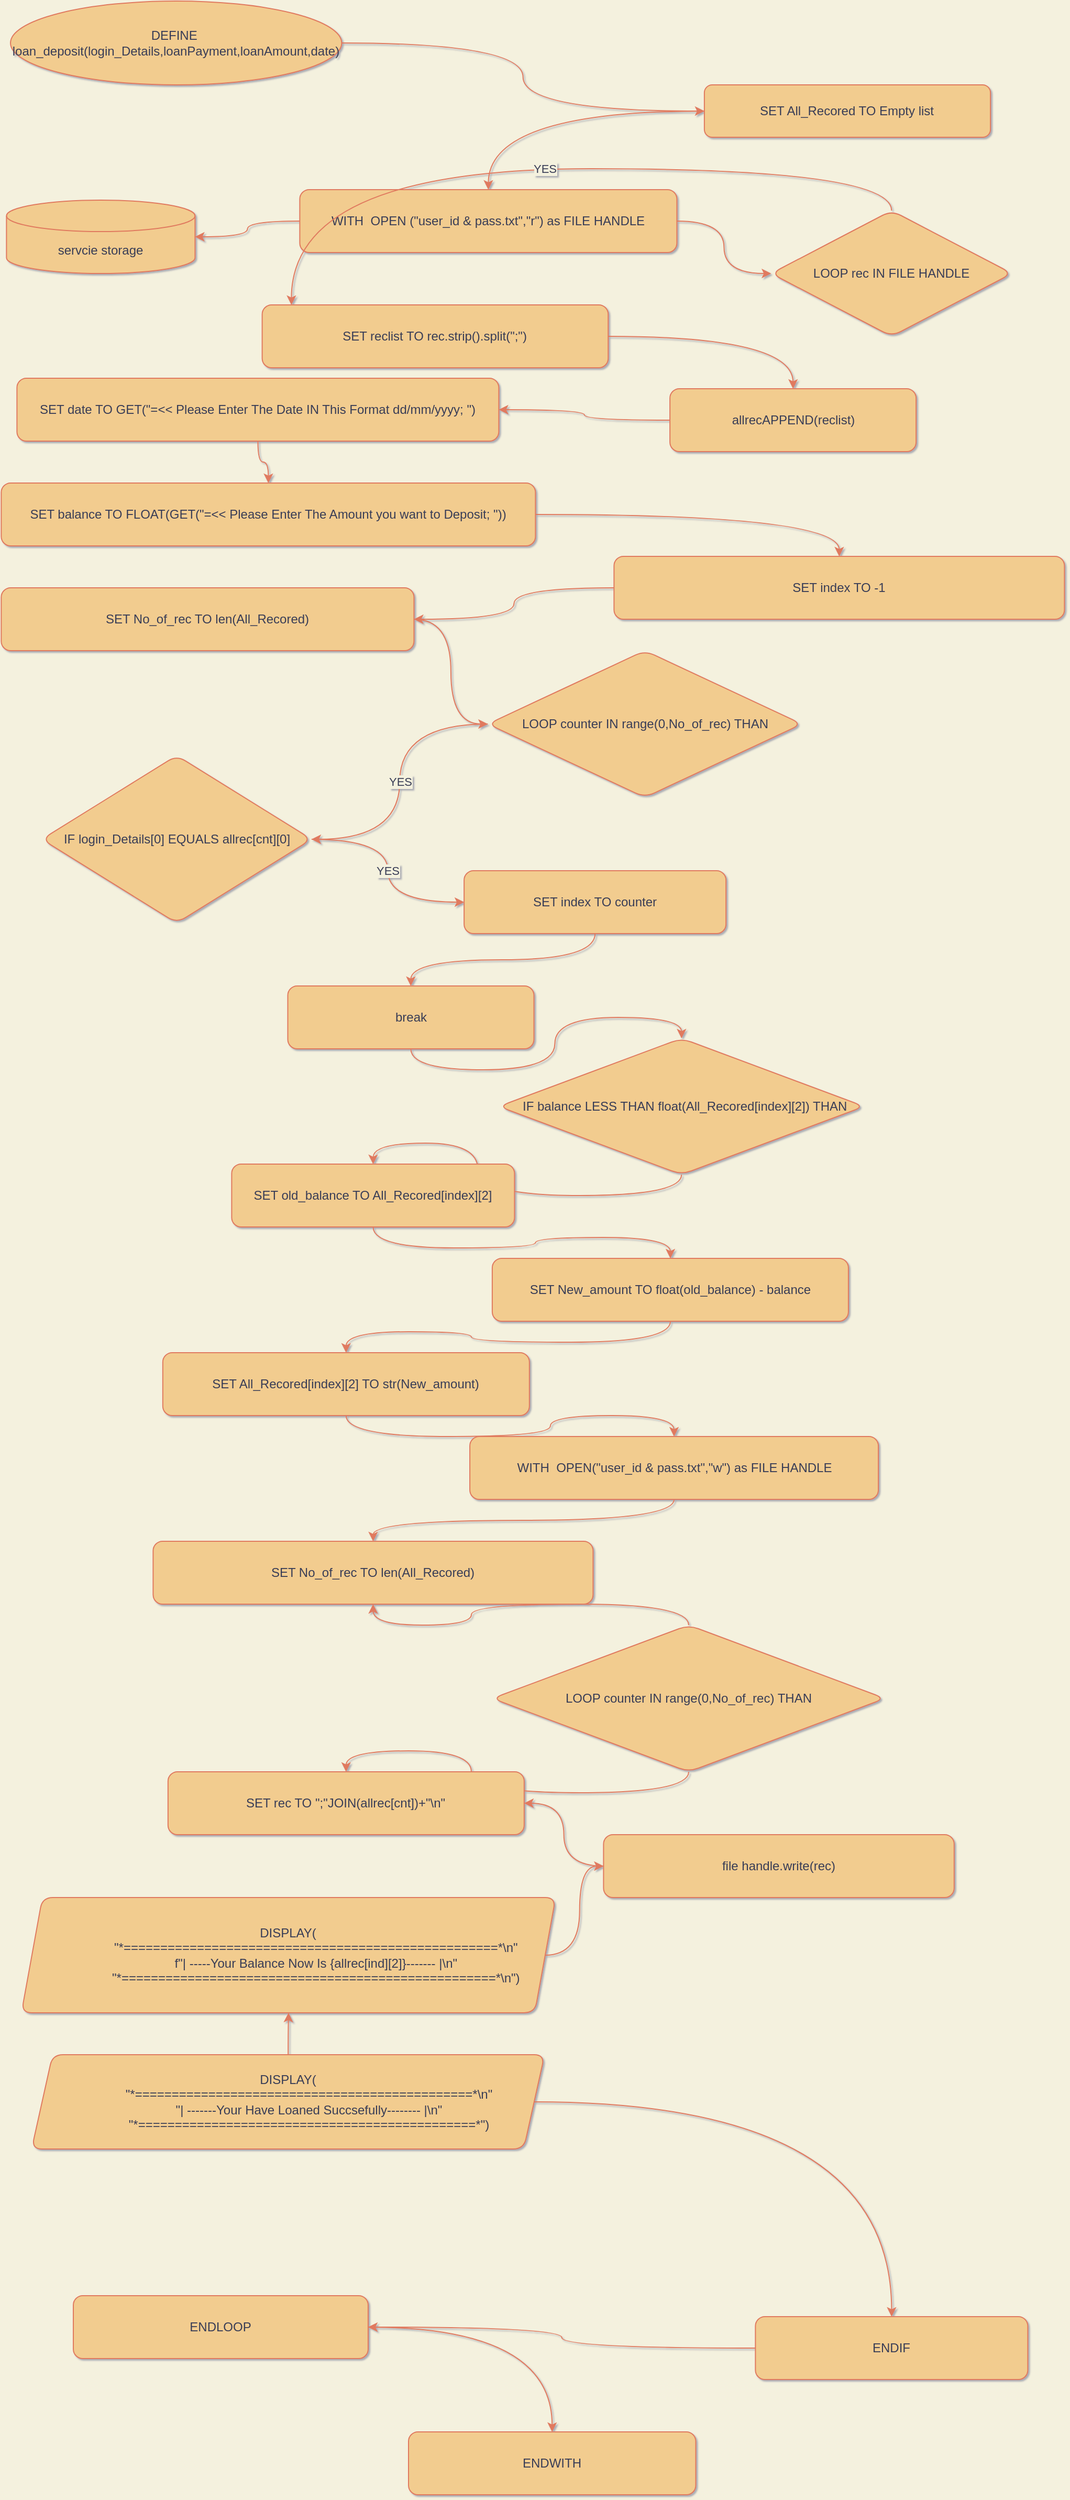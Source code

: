 <mxfile version="15.8.4" type="device"><diagram id="C5RBs43oDa-KdzZeNtuy" name="Page-1"><mxGraphModel dx="1730" dy="-31933" grid="1" gridSize="10" guides="1" tooltips="1" connect="1" arrows="1" fold="1" page="1" pageScale="1" pageWidth="1169" pageHeight="827" background="#F4F1DE" math="0" shadow="1"><root><mxCell id="WIyWlLk6GJQsqaUBKTNV-0"/><mxCell id="WIyWlLk6GJQsqaUBKTNV-1" parent="WIyWlLk6GJQsqaUBKTNV-0"/><mxCell id="s9OITv-JKOCEb_Wn_cZ1-0" style="edgeStyle=orthogonalEdgeStyle;orthogonalLoop=1;jettySize=auto;html=1;strokeColor=#E07A5F;fontColor=#393C56;curved=1;labelBackgroundColor=#F4F1DE;" edge="1" parent="WIyWlLk6GJQsqaUBKTNV-1" source="s9OITv-JKOCEb_Wn_cZ1-51" target="s9OITv-JKOCEb_Wn_cZ1-2"><mxGeometry relative="1" as="geometry"><mxPoint x="276.19" y="32370" as="sourcePoint"/></mxGeometry></mxCell><mxCell id="s9OITv-JKOCEb_Wn_cZ1-1" style="edgeStyle=orthogonalEdgeStyle;orthogonalLoop=1;jettySize=auto;html=1;strokeColor=#E07A5F;fontColor=#393C56;curved=1;labelBackgroundColor=#F4F1DE;" edge="1" parent="WIyWlLk6GJQsqaUBKTNV-1" source="s9OITv-JKOCEb_Wn_cZ1-2" target="s9OITv-JKOCEb_Wn_cZ1-5"><mxGeometry relative="1" as="geometry"/></mxCell><mxCell id="s9OITv-JKOCEb_Wn_cZ1-2" value="SET All_Recored TO Empty list" style="whiteSpace=wrap;html=1;fillColor=#F2CC8F;strokeColor=#E07A5F;fontColor=#393C56;rounded=1;" vertex="1" parent="WIyWlLk6GJQsqaUBKTNV-1"><mxGeometry x="742.44" y="33190" width="273.12" height="50" as="geometry"/></mxCell><mxCell id="s9OITv-JKOCEb_Wn_cZ1-3" style="edgeStyle=orthogonalEdgeStyle;orthogonalLoop=1;jettySize=auto;html=1;strokeColor=#E07A5F;fontColor=#393C56;curved=1;labelBackgroundColor=#F4F1DE;" edge="1" parent="WIyWlLk6GJQsqaUBKTNV-1" source="s9OITv-JKOCEb_Wn_cZ1-5" target="s9OITv-JKOCEb_Wn_cZ1-12"><mxGeometry relative="1" as="geometry"/></mxCell><mxCell id="s9OITv-JKOCEb_Wn_cZ1-4" style="edgeStyle=orthogonalEdgeStyle;orthogonalLoop=1;jettySize=auto;html=1;strokeColor=#E07A5F;fontColor=#393C56;curved=1;labelBackgroundColor=#F4F1DE;" edge="1" parent="WIyWlLk6GJQsqaUBKTNV-1" source="s9OITv-JKOCEb_Wn_cZ1-5" target="s9OITv-JKOCEb_Wn_cZ1-7"><mxGeometry relative="1" as="geometry"/></mxCell><mxCell id="s9OITv-JKOCEb_Wn_cZ1-5" value="WITH&amp;nbsp; OPEN (&quot;user_id &amp;amp; pass.txt&quot;,&quot;r&quot;) as FILE HANDLE" style="whiteSpace=wrap;html=1;fillColor=#F2CC8F;strokeColor=#E07A5F;fontColor=#393C56;rounded=1;" vertex="1" parent="WIyWlLk6GJQsqaUBKTNV-1"><mxGeometry x="356.19" y="33290" width="360" height="60" as="geometry"/></mxCell><mxCell id="s9OITv-JKOCEb_Wn_cZ1-6" value="YES" style="edgeStyle=orthogonalEdgeStyle;orthogonalLoop=1;jettySize=auto;html=1;strokeColor=#E07A5F;fontColor=#393C56;curved=1;labelBackgroundColor=#F4F1DE;" edge="1" parent="WIyWlLk6GJQsqaUBKTNV-1" source="s9OITv-JKOCEb_Wn_cZ1-7" target="s9OITv-JKOCEb_Wn_cZ1-9"><mxGeometry relative="1" as="geometry"><Array as="points"><mxPoint x="348.19" y="33270"/></Array></mxGeometry></mxCell><mxCell id="s9OITv-JKOCEb_Wn_cZ1-7" value="LOOP rec IN FILE HANDLE" style="rhombus;whiteSpace=wrap;html=1;fillColor=#F2CC8F;strokeColor=#E07A5F;fontColor=#393C56;rounded=1;" vertex="1" parent="WIyWlLk6GJQsqaUBKTNV-1"><mxGeometry x="806.19" y="33310" width="230" height="120" as="geometry"/></mxCell><mxCell id="s9OITv-JKOCEb_Wn_cZ1-8" style="edgeStyle=orthogonalEdgeStyle;orthogonalLoop=1;jettySize=auto;html=1;strokeColor=#E07A5F;fontColor=#393C56;curved=1;labelBackgroundColor=#F4F1DE;" edge="1" parent="WIyWlLk6GJQsqaUBKTNV-1" source="s9OITv-JKOCEb_Wn_cZ1-9" target="s9OITv-JKOCEb_Wn_cZ1-11"><mxGeometry relative="1" as="geometry"/></mxCell><mxCell id="s9OITv-JKOCEb_Wn_cZ1-9" value="SET reclist TO rec.strip().split(&quot;;&quot;)" style="whiteSpace=wrap;html=1;fillColor=#F2CC8F;strokeColor=#E07A5F;fontColor=#393C56;rounded=1;" vertex="1" parent="WIyWlLk6GJQsqaUBKTNV-1"><mxGeometry x="320.3" y="33400" width="330.32" height="60" as="geometry"/></mxCell><mxCell id="s9OITv-JKOCEb_Wn_cZ1-10" style="edgeStyle=orthogonalEdgeStyle;orthogonalLoop=1;jettySize=auto;html=1;strokeColor=#E07A5F;fontColor=#393C56;curved=1;labelBackgroundColor=#F4F1DE;" edge="1" parent="WIyWlLk6GJQsqaUBKTNV-1" source="s9OITv-JKOCEb_Wn_cZ1-11" target="s9OITv-JKOCEb_Wn_cZ1-62"><mxGeometry relative="1" as="geometry"/></mxCell><mxCell id="s9OITv-JKOCEb_Wn_cZ1-11" value="allrecAPPEND(reclist)" style="whiteSpace=wrap;html=1;fillColor=#F2CC8F;strokeColor=#E07A5F;fontColor=#393C56;rounded=1;" vertex="1" parent="WIyWlLk6GJQsqaUBKTNV-1"><mxGeometry x="709.56" y="33480" width="235" height="60" as="geometry"/></mxCell><mxCell id="s9OITv-JKOCEb_Wn_cZ1-12" value="servcie storage" style="shape=cylinder3;whiteSpace=wrap;html=1;boundedLbl=1;backgroundOutline=1;size=15;fillColor=#F2CC8F;strokeColor=#E07A5F;fontColor=#393C56;rounded=1;" vertex="1" parent="WIyWlLk6GJQsqaUBKTNV-1"><mxGeometry x="76.19" y="33300" width="180" height="70" as="geometry"/></mxCell><mxCell id="s9OITv-JKOCEb_Wn_cZ1-13" style="edgeStyle=orthogonalEdgeStyle;orthogonalLoop=1;jettySize=auto;html=1;strokeColor=#E07A5F;fontColor=#393C56;curved=1;labelBackgroundColor=#F4F1DE;" edge="1" parent="WIyWlLk6GJQsqaUBKTNV-1" source="s9OITv-JKOCEb_Wn_cZ1-14" target="s9OITv-JKOCEb_Wn_cZ1-16"><mxGeometry relative="1" as="geometry"/></mxCell><mxCell id="s9OITv-JKOCEb_Wn_cZ1-14" value="SET balance TO FLOAT(GET(&quot;=&amp;lt;&amp;lt; Please Enter The Amount you want to Deposit; &quot;))" style="whiteSpace=wrap;html=1;fillColor=#F2CC8F;strokeColor=#E07A5F;fontColor=#393C56;rounded=1;" vertex="1" parent="WIyWlLk6GJQsqaUBKTNV-1"><mxGeometry x="71.19" y="33570" width="510" height="60" as="geometry"/></mxCell><mxCell id="s9OITv-JKOCEb_Wn_cZ1-15" style="edgeStyle=orthogonalEdgeStyle;orthogonalLoop=1;jettySize=auto;html=1;strokeColor=#E07A5F;fontColor=#393C56;curved=1;labelBackgroundColor=#F4F1DE;" edge="1" parent="WIyWlLk6GJQsqaUBKTNV-1" source="s9OITv-JKOCEb_Wn_cZ1-16" target="s9OITv-JKOCEb_Wn_cZ1-18"><mxGeometry relative="1" as="geometry"/></mxCell><mxCell id="s9OITv-JKOCEb_Wn_cZ1-16" value="SET index TO -1" style="whiteSpace=wrap;html=1;fillColor=#F2CC8F;strokeColor=#E07A5F;fontColor=#393C56;rounded=1;" vertex="1" parent="WIyWlLk6GJQsqaUBKTNV-1"><mxGeometry x="656.19" y="33640" width="430" height="60" as="geometry"/></mxCell><mxCell id="s9OITv-JKOCEb_Wn_cZ1-17" style="edgeStyle=orthogonalEdgeStyle;orthogonalLoop=1;jettySize=auto;html=1;strokeColor=#E07A5F;fontColor=#393C56;curved=1;labelBackgroundColor=#F4F1DE;" edge="1" parent="WIyWlLk6GJQsqaUBKTNV-1" source="s9OITv-JKOCEb_Wn_cZ1-18" target="s9OITv-JKOCEb_Wn_cZ1-20"><mxGeometry relative="1" as="geometry"/></mxCell><mxCell id="s9OITv-JKOCEb_Wn_cZ1-18" value="SET No_of_rec TO len(All_Recored)" style="whiteSpace=wrap;html=1;fillColor=#F2CC8F;strokeColor=#E07A5F;fontColor=#393C56;rounded=1;" vertex="1" parent="WIyWlLk6GJQsqaUBKTNV-1"><mxGeometry x="71.19" y="33670" width="394.02" height="60" as="geometry"/></mxCell><mxCell id="s9OITv-JKOCEb_Wn_cZ1-19" value="YES" style="edgeStyle=orthogonalEdgeStyle;orthogonalLoop=1;jettySize=auto;html=1;strokeColor=#E07A5F;fontColor=#393C56;curved=1;labelBackgroundColor=#F4F1DE;" edge="1" parent="WIyWlLk6GJQsqaUBKTNV-1" source="s9OITv-JKOCEb_Wn_cZ1-20" target="s9OITv-JKOCEb_Wn_cZ1-22"><mxGeometry relative="1" as="geometry"/></mxCell><mxCell id="s9OITv-JKOCEb_Wn_cZ1-20" value="LOOP counter IN range(0,No_of_rec) THAN" style="rhombus;whiteSpace=wrap;html=1;fillColor=#F2CC8F;strokeColor=#E07A5F;fontColor=#393C56;rounded=1;" vertex="1" parent="WIyWlLk6GJQsqaUBKTNV-1"><mxGeometry x="535.66" y="33730" width="300" height="140" as="geometry"/></mxCell><mxCell id="s9OITv-JKOCEb_Wn_cZ1-21" value="YES" style="edgeStyle=orthogonalEdgeStyle;orthogonalLoop=1;jettySize=auto;html=1;strokeColor=#E07A5F;fontColor=#393C56;curved=1;labelBackgroundColor=#F4F1DE;" edge="1" parent="WIyWlLk6GJQsqaUBKTNV-1" source="s9OITv-JKOCEb_Wn_cZ1-22" target="s9OITv-JKOCEb_Wn_cZ1-26"><mxGeometry relative="1" as="geometry"/></mxCell><mxCell id="s9OITv-JKOCEb_Wn_cZ1-22" value="IF login_Details[0] EQUALS allrec[cnt][0]" style="rhombus;whiteSpace=wrap;html=1;fillColor=#F2CC8F;strokeColor=#E07A5F;fontColor=#393C56;rounded=1;" vertex="1" parent="WIyWlLk6GJQsqaUBKTNV-1"><mxGeometry x="109.95" y="33830" width="257.5" height="160" as="geometry"/></mxCell><mxCell id="s9OITv-JKOCEb_Wn_cZ1-23" style="edgeStyle=orthogonalEdgeStyle;orthogonalLoop=1;jettySize=auto;html=1;strokeColor=#E07A5F;fontColor=#393C56;curved=1;labelBackgroundColor=#F4F1DE;" edge="1" parent="WIyWlLk6GJQsqaUBKTNV-1" source="s9OITv-JKOCEb_Wn_cZ1-24" target="s9OITv-JKOCEb_Wn_cZ1-28"><mxGeometry relative="1" as="geometry"/></mxCell><mxCell id="s9OITv-JKOCEb_Wn_cZ1-24" value="break" style="whiteSpace=wrap;html=1;fillColor=#F2CC8F;strokeColor=#E07A5F;fontColor=#393C56;rounded=1;" vertex="1" parent="WIyWlLk6GJQsqaUBKTNV-1"><mxGeometry x="344.74" y="34050" width="234.99" height="60" as="geometry"/></mxCell><mxCell id="s9OITv-JKOCEb_Wn_cZ1-25" style="edgeStyle=orthogonalEdgeStyle;orthogonalLoop=1;jettySize=auto;html=1;strokeColor=#E07A5F;fontColor=#393C56;curved=1;labelBackgroundColor=#F4F1DE;" edge="1" parent="WIyWlLk6GJQsqaUBKTNV-1" source="s9OITv-JKOCEb_Wn_cZ1-26" target="s9OITv-JKOCEb_Wn_cZ1-24"><mxGeometry relative="1" as="geometry"/></mxCell><mxCell id="s9OITv-JKOCEb_Wn_cZ1-26" value="SET index TO counter" style="whiteSpace=wrap;html=1;fillColor=#F2CC8F;strokeColor=#E07A5F;fontColor=#393C56;rounded=1;" vertex="1" parent="WIyWlLk6GJQsqaUBKTNV-1"><mxGeometry x="513.07" y="33940" width="250" height="60" as="geometry"/></mxCell><mxCell id="s9OITv-JKOCEb_Wn_cZ1-27" value="YES" style="edgeStyle=orthogonalEdgeStyle;orthogonalLoop=1;jettySize=auto;html=1;strokeColor=#E07A5F;fontColor=#393C56;curved=1;labelBackgroundColor=#F4F1DE;" edge="1" parent="WIyWlLk6GJQsqaUBKTNV-1" source="s9OITv-JKOCEb_Wn_cZ1-28" target="s9OITv-JKOCEb_Wn_cZ1-30"><mxGeometry relative="1" as="geometry"/></mxCell><mxCell id="s9OITv-JKOCEb_Wn_cZ1-28" value="&amp;nbsp; IF balance LESS THAN float(All_Recored[index][2]) THAN" style="rhombus;whiteSpace=wrap;html=1;fillColor=#F2CC8F;strokeColor=#E07A5F;fontColor=#393C56;rounded=1;" vertex="1" parent="WIyWlLk6GJQsqaUBKTNV-1"><mxGeometry x="546.19" y="34100" width="348.91" height="130" as="geometry"/></mxCell><mxCell id="s9OITv-JKOCEb_Wn_cZ1-29" style="edgeStyle=orthogonalEdgeStyle;orthogonalLoop=1;jettySize=auto;html=1;strokeColor=#E07A5F;fontColor=#393C56;curved=1;labelBackgroundColor=#F4F1DE;" edge="1" parent="WIyWlLk6GJQsqaUBKTNV-1" source="s9OITv-JKOCEb_Wn_cZ1-30" target="s9OITv-JKOCEb_Wn_cZ1-34"><mxGeometry relative="1" as="geometry"/></mxCell><mxCell id="s9OITv-JKOCEb_Wn_cZ1-30" value="SET old_balance TO All_Recored[index][2]" style="whiteSpace=wrap;html=1;fillColor=#F2CC8F;strokeColor=#E07A5F;fontColor=#393C56;rounded=1;" vertex="1" parent="WIyWlLk6GJQsqaUBKTNV-1"><mxGeometry x="291.19" y="34220" width="270" height="60" as="geometry"/></mxCell><mxCell id="s9OITv-JKOCEb_Wn_cZ1-31" style="edgeStyle=orthogonalEdgeStyle;orthogonalLoop=1;jettySize=auto;html=1;fontSize=9;strokeColor=#E07A5F;fontColor=#393C56;curved=1;labelBackgroundColor=#F4F1DE;" edge="1" parent="WIyWlLk6GJQsqaUBKTNV-1" source="s9OITv-JKOCEb_Wn_cZ1-32" target="s9OITv-JKOCEb_Wn_cZ1-36"><mxGeometry relative="1" as="geometry"/></mxCell><mxCell id="s9OITv-JKOCEb_Wn_cZ1-32" value="SET All_Recored[index][2] TO str(New_amount)" style="whiteSpace=wrap;html=1;fillColor=#F2CC8F;strokeColor=#E07A5F;fontColor=#393C56;rounded=1;" vertex="1" parent="WIyWlLk6GJQsqaUBKTNV-1"><mxGeometry x="225.41" y="34400" width="350" height="60" as="geometry"/></mxCell><mxCell id="s9OITv-JKOCEb_Wn_cZ1-33" style="edgeStyle=orthogonalEdgeStyle;orthogonalLoop=1;jettySize=auto;html=1;strokeColor=#E07A5F;fontColor=#393C56;curved=1;labelBackgroundColor=#F4F1DE;" edge="1" parent="WIyWlLk6GJQsqaUBKTNV-1" source="s9OITv-JKOCEb_Wn_cZ1-34" target="s9OITv-JKOCEb_Wn_cZ1-32"><mxGeometry relative="1" as="geometry"/></mxCell><mxCell id="s9OITv-JKOCEb_Wn_cZ1-34" value="SET New_amount TO float(old_balance) - balance" style="whiteSpace=wrap;html=1;fillColor=#F2CC8F;strokeColor=#E07A5F;fontColor=#393C56;rounded=1;" vertex="1" parent="WIyWlLk6GJQsqaUBKTNV-1"><mxGeometry x="539.95" y="34310" width="340" height="60" as="geometry"/></mxCell><mxCell id="s9OITv-JKOCEb_Wn_cZ1-35" style="edgeStyle=orthogonalEdgeStyle;orthogonalLoop=1;jettySize=auto;html=1;fontSize=9;strokeColor=#E07A5F;fontColor=#393C56;curved=1;labelBackgroundColor=#F4F1DE;" edge="1" parent="WIyWlLk6GJQsqaUBKTNV-1" source="s9OITv-JKOCEb_Wn_cZ1-36" target="s9OITv-JKOCEb_Wn_cZ1-37"><mxGeometry relative="1" as="geometry"/></mxCell><mxCell id="s9OITv-JKOCEb_Wn_cZ1-36" value="WITH&amp;nbsp; OPEN(&quot;user_id &amp;amp; pass.txt&quot;,&quot;w&quot;) as FILE HANDLE" style="whiteSpace=wrap;html=1;fillColor=#F2CC8F;strokeColor=#E07A5F;fontColor=#393C56;rounded=1;" vertex="1" parent="WIyWlLk6GJQsqaUBKTNV-1"><mxGeometry x="518.54" y="34480" width="390" height="60" as="geometry"/></mxCell><mxCell id="s9OITv-JKOCEb_Wn_cZ1-37" value="SET No_of_rec TO len(All_Recored)" style="whiteSpace=wrap;html=1;fillColor=#F2CC8F;strokeColor=#E07A5F;fontColor=#393C56;rounded=1;" vertex="1" parent="WIyWlLk6GJQsqaUBKTNV-1"><mxGeometry x="216.19" y="34580" width="420" height="60" as="geometry"/></mxCell><mxCell id="s9OITv-JKOCEb_Wn_cZ1-38" style="edgeStyle=orthogonalEdgeStyle;orthogonalLoop=1;jettySize=auto;html=1;strokeColor=#E07A5F;fontColor=#393C56;curved=1;labelBackgroundColor=#F4F1DE;" edge="1" parent="WIyWlLk6GJQsqaUBKTNV-1" source="s9OITv-JKOCEb_Wn_cZ1-40" target="s9OITv-JKOCEb_Wn_cZ1-37"><mxGeometry relative="1" as="geometry"/></mxCell><mxCell id="s9OITv-JKOCEb_Wn_cZ1-39" value="YES" style="edgeStyle=orthogonalEdgeStyle;orthogonalLoop=1;jettySize=auto;html=1;fontSize=9;strokeColor=#E07A5F;fontColor=#393C56;curved=1;labelBackgroundColor=#F4F1DE;" edge="1" parent="WIyWlLk6GJQsqaUBKTNV-1" source="s9OITv-JKOCEb_Wn_cZ1-40" target="s9OITv-JKOCEb_Wn_cZ1-41"><mxGeometry relative="1" as="geometry"/></mxCell><mxCell id="s9OITv-JKOCEb_Wn_cZ1-40" value="LOOP counter IN range(0,No_of_rec) THAN" style="rhombus;whiteSpace=wrap;html=1;fillColor=#F2CC8F;strokeColor=#E07A5F;fontColor=#393C56;rounded=1;" vertex="1" parent="WIyWlLk6GJQsqaUBKTNV-1"><mxGeometry x="539.95" y="34660" width="375" height="140" as="geometry"/></mxCell><mxCell id="s9OITv-JKOCEb_Wn_cZ1-41" value="SET rec TO &quot;;&quot;JOIN(allrec[cnt])+&quot;\n&quot;" style="whiteSpace=wrap;html=1;fillColor=#F2CC8F;strokeColor=#E07A5F;fontColor=#393C56;rounded=1;" vertex="1" parent="WIyWlLk6GJQsqaUBKTNV-1"><mxGeometry x="230.41" y="34800" width="340" height="60" as="geometry"/></mxCell><mxCell id="s9OITv-JKOCEb_Wn_cZ1-42" style="edgeStyle=orthogonalEdgeStyle;orthogonalLoop=1;jettySize=auto;html=1;strokeColor=#E07A5F;fontColor=#393C56;curved=1;labelBackgroundColor=#F4F1DE;" edge="1" parent="WIyWlLk6GJQsqaUBKTNV-1" source="s9OITv-JKOCEb_Wn_cZ1-43" target="s9OITv-JKOCEb_Wn_cZ1-41"><mxGeometry relative="1" as="geometry"/></mxCell><mxCell id="s9OITv-JKOCEb_Wn_cZ1-43" value="file handle.write(rec)" style="whiteSpace=wrap;html=1;fillColor=#F2CC8F;strokeColor=#E07A5F;fontColor=#393C56;rounded=1;" vertex="1" parent="WIyWlLk6GJQsqaUBKTNV-1"><mxGeometry x="646.19" y="34860" width="334.7" height="60" as="geometry"/></mxCell><mxCell id="s9OITv-JKOCEb_Wn_cZ1-45" style="edgeStyle=orthogonalEdgeStyle;orthogonalLoop=1;jettySize=auto;html=1;entryX=0.5;entryY=1;entryDx=0;entryDy=0;strokeColor=#E07A5F;fontColor=#393C56;curved=1;labelBackgroundColor=#F4F1DE;" edge="1" parent="WIyWlLk6GJQsqaUBKTNV-1" source="s9OITv-JKOCEb_Wn_cZ1-46" target="s9OITv-JKOCEb_Wn_cZ1-48"><mxGeometry relative="1" as="geometry"/></mxCell><mxCell id="s9OITv-JKOCEb_Wn_cZ1-79" style="edgeStyle=orthogonalEdgeStyle;orthogonalLoop=1;jettySize=auto;html=1;curved=1;labelBackgroundColor=#F4F1DE;strokeColor=#E07A5F;fontColor=#393C56;" edge="1" parent="WIyWlLk6GJQsqaUBKTNV-1" source="s9OITv-JKOCEb_Wn_cZ1-46" target="s9OITv-JKOCEb_Wn_cZ1-59"><mxGeometry relative="1" as="geometry"/></mxCell><mxCell id="s9OITv-JKOCEb_Wn_cZ1-46" value="&lt;div&gt;DISPLAY(&lt;/div&gt;&lt;div&gt;&amp;nbsp; &amp;nbsp; &amp;nbsp; &amp;nbsp; &amp;nbsp; &amp;nbsp; &quot;*==============================================*\n&quot;&lt;/div&gt;&lt;div&gt;&amp;nbsp; &amp;nbsp; &amp;nbsp; &amp;nbsp; &amp;nbsp; &amp;nbsp; &quot;| -------Your Have Loaned Succsefully-------- |\n&quot;&lt;/div&gt;&lt;div&gt;&amp;nbsp; &amp;nbsp; &amp;nbsp; &amp;nbsp; &amp;nbsp; &amp;nbsp; &quot;*==============================================*&quot;)&lt;/div&gt;" style="shape=parallelogram;perimeter=parallelogramPerimeter;whiteSpace=wrap;html=1;fixedSize=1;fillColor=#F2CC8F;strokeColor=#E07A5F;fontColor=#393C56;rounded=1;" vertex="1" parent="WIyWlLk6GJQsqaUBKTNV-1"><mxGeometry x="100.19" y="35070" width="489.75" height="90" as="geometry"/></mxCell><mxCell id="s9OITv-JKOCEb_Wn_cZ1-47" style="edgeStyle=orthogonalEdgeStyle;orthogonalLoop=1;jettySize=auto;html=1;strokeColor=#E07A5F;fontColor=#393C56;curved=1;labelBackgroundColor=#F4F1DE;" edge="1" parent="WIyWlLk6GJQsqaUBKTNV-1" source="s9OITv-JKOCEb_Wn_cZ1-48" target="s9OITv-JKOCEb_Wn_cZ1-43"><mxGeometry relative="1" as="geometry"/></mxCell><mxCell id="s9OITv-JKOCEb_Wn_cZ1-48" value="&lt;div&gt;DISPLAY(&lt;/div&gt;&lt;div&gt;&amp;nbsp; &amp;nbsp; &amp;nbsp; &amp;nbsp; &amp;nbsp; &amp;nbsp; &amp;nbsp; &amp;nbsp; &quot;*===================================================*\n&quot;&lt;/div&gt;&lt;div&gt;&amp;nbsp; &amp;nbsp; &amp;nbsp; &amp;nbsp; &amp;nbsp; &amp;nbsp; &amp;nbsp; &amp;nbsp; f&quot;| -----Your Balance Now Is {allrec[ind][2]}------- |\n&quot;&lt;/div&gt;&lt;div&gt;&amp;nbsp; &amp;nbsp; &amp;nbsp; &amp;nbsp; &amp;nbsp; &amp;nbsp; &amp;nbsp; &amp;nbsp; &quot;*===================================================*\n&quot;)&lt;/div&gt;" style="shape=parallelogram;perimeter=parallelogramPerimeter;whiteSpace=wrap;html=1;fixedSize=1;fillColor=#F2CC8F;strokeColor=#E07A5F;fontColor=#393C56;rounded=1;" vertex="1" parent="WIyWlLk6GJQsqaUBKTNV-1"><mxGeometry x="90.47" y="34920" width="510" height="110" as="geometry"/></mxCell><mxCell id="s9OITv-JKOCEb_Wn_cZ1-51" value="DEFINE&amp;nbsp; loan_deposit(login_Details,loanPayment,loanAmount,date)" style="ellipse;whiteSpace=wrap;html=1;shadow=0;fillColor=#F2CC8F;strokeColor=#E07A5F;fontColor=#393C56;rounded=1;" vertex="1" parent="WIyWlLk6GJQsqaUBKTNV-1"><mxGeometry x="80" y="33110" width="316.19" height="80" as="geometry"/></mxCell><mxCell id="s9OITv-JKOCEb_Wn_cZ1-54" style="edgeStyle=orthogonalEdgeStyle;orthogonalLoop=1;jettySize=auto;html=1;strokeColor=#E07A5F;fontColor=#393C56;curved=1;labelBackgroundColor=#F4F1DE;" edge="1" parent="WIyWlLk6GJQsqaUBKTNV-1" source="s9OITv-JKOCEb_Wn_cZ1-55" target="s9OITv-JKOCEb_Wn_cZ1-57"><mxGeometry relative="1" as="geometry"/></mxCell><mxCell id="s9OITv-JKOCEb_Wn_cZ1-55" value="ENDLOOP" style="whiteSpace=wrap;html=1;fillColor=#F2CC8F;strokeColor=#E07A5F;fontColor=#393C56;rounded=1;" vertex="1" parent="WIyWlLk6GJQsqaUBKTNV-1"><mxGeometry x="140.0" y="35300" width="281.45" height="60" as="geometry"/></mxCell><mxCell id="s9OITv-JKOCEb_Wn_cZ1-57" value="ENDWITH" style="whiteSpace=wrap;html=1;fillColor=#F2CC8F;strokeColor=#E07A5F;fontColor=#393C56;rounded=1;" vertex="1" parent="WIyWlLk6GJQsqaUBKTNV-1"><mxGeometry x="460.0" y="35430" width="274.22" height="60" as="geometry"/></mxCell><mxCell id="s9OITv-JKOCEb_Wn_cZ1-58" style="edgeStyle=orthogonalEdgeStyle;orthogonalLoop=1;jettySize=auto;html=1;strokeColor=#E07A5F;fontColor=#393C56;curved=1;labelBackgroundColor=#F4F1DE;" edge="1" parent="WIyWlLk6GJQsqaUBKTNV-1" source="s9OITv-JKOCEb_Wn_cZ1-59" target="s9OITv-JKOCEb_Wn_cZ1-55"><mxGeometry relative="1" as="geometry"/></mxCell><mxCell id="s9OITv-JKOCEb_Wn_cZ1-59" value="ENDIF" style="whiteSpace=wrap;html=1;fillColor=#F2CC8F;strokeColor=#E07A5F;fontColor=#393C56;rounded=1;" vertex="1" parent="WIyWlLk6GJQsqaUBKTNV-1"><mxGeometry x="791.19" y="35320" width="260" height="60" as="geometry"/></mxCell><mxCell id="s9OITv-JKOCEb_Wn_cZ1-61" style="edgeStyle=orthogonalEdgeStyle;orthogonalLoop=1;jettySize=auto;html=1;strokeColor=#E07A5F;fontColor=#393C56;curved=1;labelBackgroundColor=#F4F1DE;" edge="1" parent="WIyWlLk6GJQsqaUBKTNV-1" source="s9OITv-JKOCEb_Wn_cZ1-62" target="s9OITv-JKOCEb_Wn_cZ1-14"><mxGeometry relative="1" as="geometry"/></mxCell><mxCell id="s9OITv-JKOCEb_Wn_cZ1-62" value="SET date TO GET(&quot;=&amp;lt;&amp;lt; Please Enter The Date IN This Format dd/mm/yyyy; &quot;)" style="whiteSpace=wrap;html=1;shadow=0;fillColor=#F2CC8F;strokeColor=#E07A5F;fontColor=#393C56;rounded=1;" vertex="1" parent="WIyWlLk6GJQsqaUBKTNV-1"><mxGeometry x="86.19" y="33470" width="460" height="60" as="geometry"/></mxCell></root></mxGraphModel></diagram></mxfile>